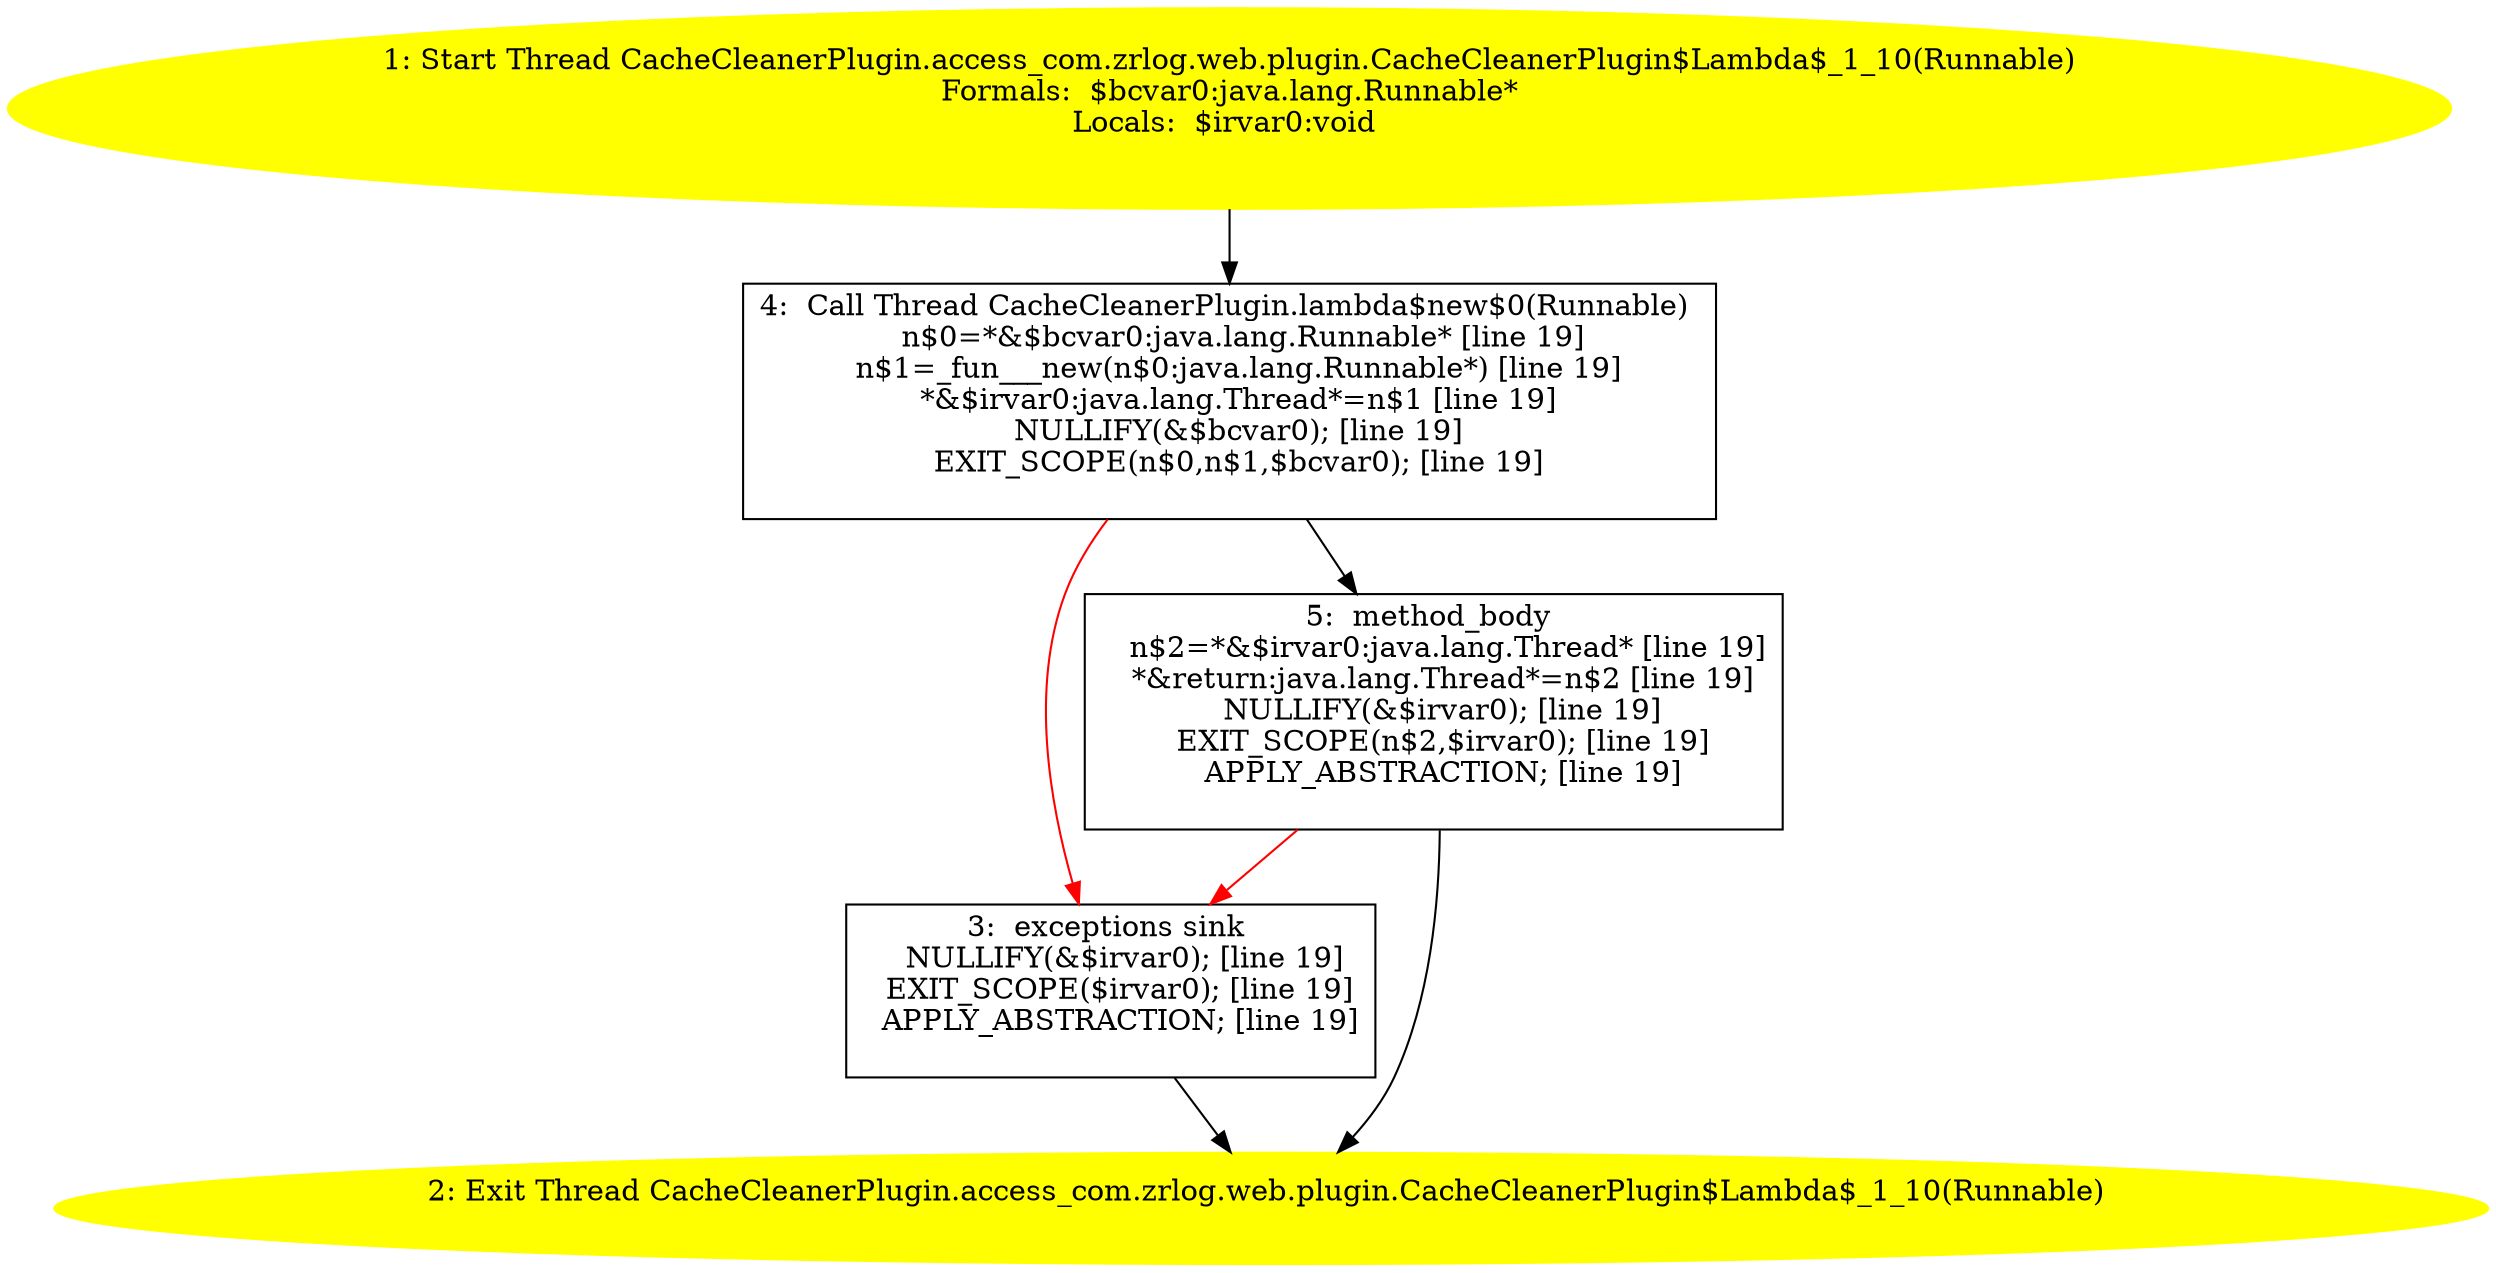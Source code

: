 /* @generated */
digraph cfg {
"com.zrlog.web.plugin.CacheCleanerPlugin.access_com.zrlog.web.plugin.CacheCleanerPlugin$Lambda$_1_10(.66f0039d74d6b35373f13aa1b06bffcd_1" [label="1: Start Thread CacheCleanerPlugin.access_com.zrlog.web.plugin.CacheCleanerPlugin$Lambda$_1_10(Runnable)\nFormals:  $bcvar0:java.lang.Runnable*\nLocals:  $irvar0:void \n  " color=yellow style=filled]
	

	 "com.zrlog.web.plugin.CacheCleanerPlugin.access_com.zrlog.web.plugin.CacheCleanerPlugin$Lambda$_1_10(.66f0039d74d6b35373f13aa1b06bffcd_1" -> "com.zrlog.web.plugin.CacheCleanerPlugin.access_com.zrlog.web.plugin.CacheCleanerPlugin$Lambda$_1_10(.66f0039d74d6b35373f13aa1b06bffcd_4" ;
"com.zrlog.web.plugin.CacheCleanerPlugin.access_com.zrlog.web.plugin.CacheCleanerPlugin$Lambda$_1_10(.66f0039d74d6b35373f13aa1b06bffcd_2" [label="2: Exit Thread CacheCleanerPlugin.access_com.zrlog.web.plugin.CacheCleanerPlugin$Lambda$_1_10(Runnable) \n  " color=yellow style=filled]
	

"com.zrlog.web.plugin.CacheCleanerPlugin.access_com.zrlog.web.plugin.CacheCleanerPlugin$Lambda$_1_10(.66f0039d74d6b35373f13aa1b06bffcd_3" [label="3:  exceptions sink \n   NULLIFY(&$irvar0); [line 19]\n  EXIT_SCOPE($irvar0); [line 19]\n  APPLY_ABSTRACTION; [line 19]\n " shape="box"]
	

	 "com.zrlog.web.plugin.CacheCleanerPlugin.access_com.zrlog.web.plugin.CacheCleanerPlugin$Lambda$_1_10(.66f0039d74d6b35373f13aa1b06bffcd_3" -> "com.zrlog.web.plugin.CacheCleanerPlugin.access_com.zrlog.web.plugin.CacheCleanerPlugin$Lambda$_1_10(.66f0039d74d6b35373f13aa1b06bffcd_2" ;
"com.zrlog.web.plugin.CacheCleanerPlugin.access_com.zrlog.web.plugin.CacheCleanerPlugin$Lambda$_1_10(.66f0039d74d6b35373f13aa1b06bffcd_4" [label="4:  Call Thread CacheCleanerPlugin.lambda$new$0(Runnable) \n   n$0=*&$bcvar0:java.lang.Runnable* [line 19]\n  n$1=_fun___new(n$0:java.lang.Runnable*) [line 19]\n  *&$irvar0:java.lang.Thread*=n$1 [line 19]\n  NULLIFY(&$bcvar0); [line 19]\n  EXIT_SCOPE(n$0,n$1,$bcvar0); [line 19]\n " shape="box"]
	

	 "com.zrlog.web.plugin.CacheCleanerPlugin.access_com.zrlog.web.plugin.CacheCleanerPlugin$Lambda$_1_10(.66f0039d74d6b35373f13aa1b06bffcd_4" -> "com.zrlog.web.plugin.CacheCleanerPlugin.access_com.zrlog.web.plugin.CacheCleanerPlugin$Lambda$_1_10(.66f0039d74d6b35373f13aa1b06bffcd_5" ;
	 "com.zrlog.web.plugin.CacheCleanerPlugin.access_com.zrlog.web.plugin.CacheCleanerPlugin$Lambda$_1_10(.66f0039d74d6b35373f13aa1b06bffcd_4" -> "com.zrlog.web.plugin.CacheCleanerPlugin.access_com.zrlog.web.plugin.CacheCleanerPlugin$Lambda$_1_10(.66f0039d74d6b35373f13aa1b06bffcd_3" [color="red" ];
"com.zrlog.web.plugin.CacheCleanerPlugin.access_com.zrlog.web.plugin.CacheCleanerPlugin$Lambda$_1_10(.66f0039d74d6b35373f13aa1b06bffcd_5" [label="5:  method_body \n   n$2=*&$irvar0:java.lang.Thread* [line 19]\n  *&return:java.lang.Thread*=n$2 [line 19]\n  NULLIFY(&$irvar0); [line 19]\n  EXIT_SCOPE(n$2,$irvar0); [line 19]\n  APPLY_ABSTRACTION; [line 19]\n " shape="box"]
	

	 "com.zrlog.web.plugin.CacheCleanerPlugin.access_com.zrlog.web.plugin.CacheCleanerPlugin$Lambda$_1_10(.66f0039d74d6b35373f13aa1b06bffcd_5" -> "com.zrlog.web.plugin.CacheCleanerPlugin.access_com.zrlog.web.plugin.CacheCleanerPlugin$Lambda$_1_10(.66f0039d74d6b35373f13aa1b06bffcd_2" ;
	 "com.zrlog.web.plugin.CacheCleanerPlugin.access_com.zrlog.web.plugin.CacheCleanerPlugin$Lambda$_1_10(.66f0039d74d6b35373f13aa1b06bffcd_5" -> "com.zrlog.web.plugin.CacheCleanerPlugin.access_com.zrlog.web.plugin.CacheCleanerPlugin$Lambda$_1_10(.66f0039d74d6b35373f13aa1b06bffcd_3" [color="red" ];
}
